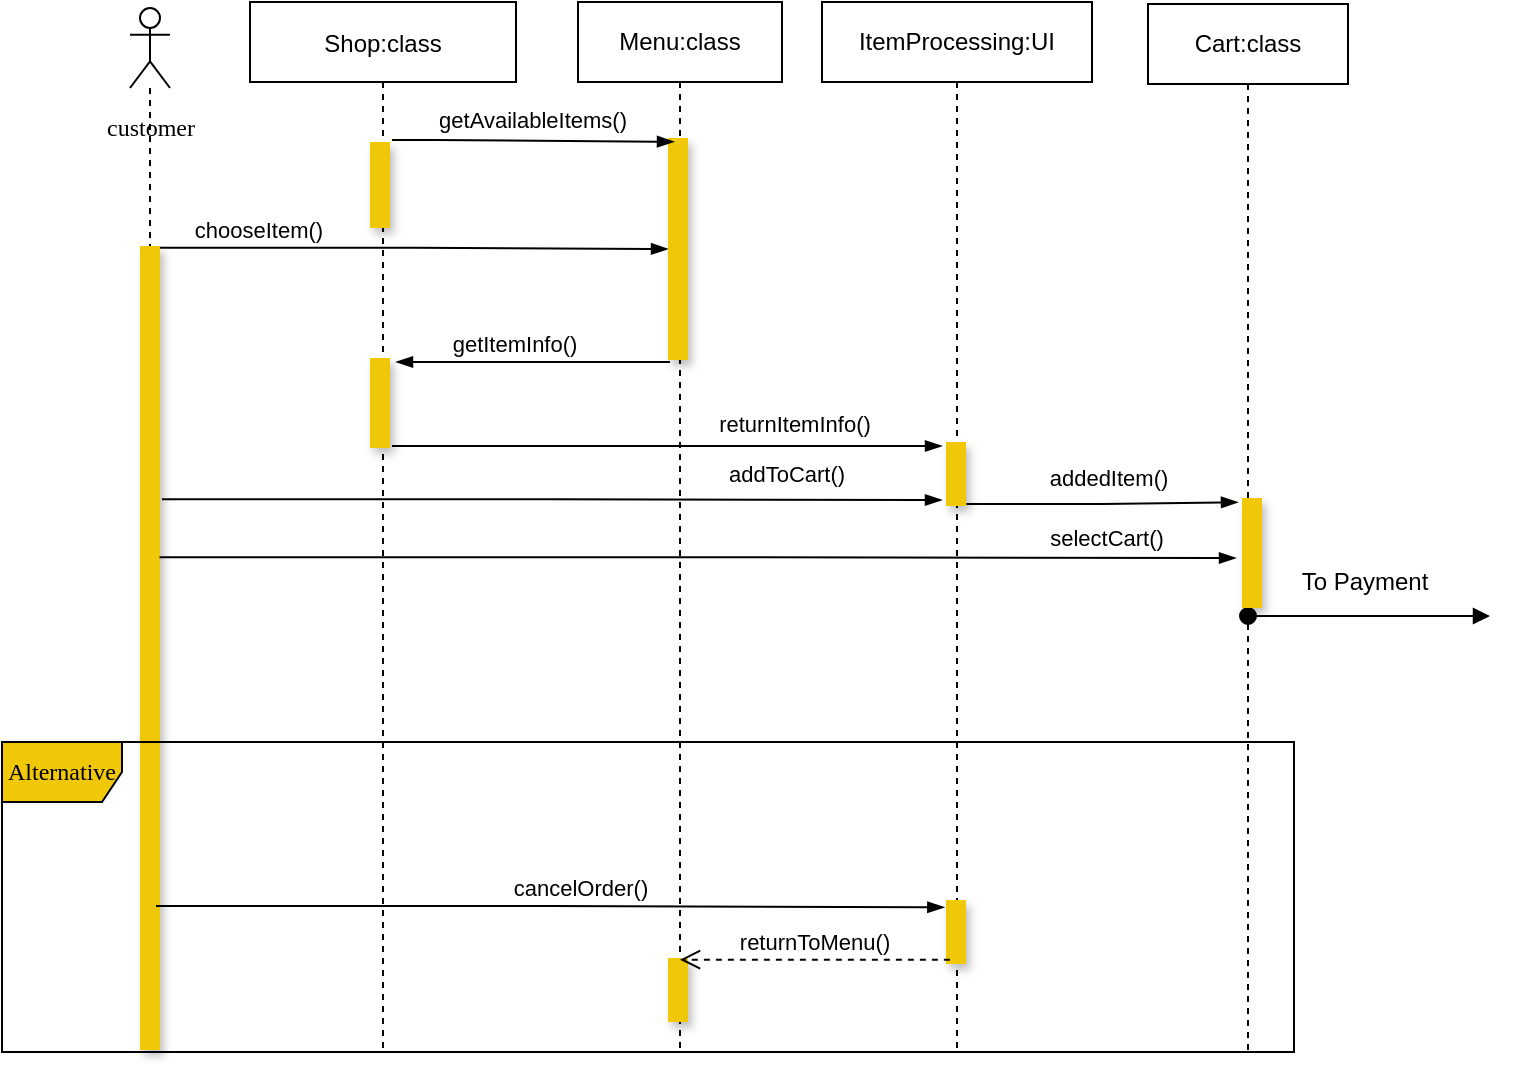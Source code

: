 <mxfile version="17.5.0" type="device"><diagram id="6Bu8WxYnEiMJdhijZe6J" name="Page-1"><mxGraphModel dx="2066" dy="1140" grid="0" gridSize="10" guides="1" tooltips="1" connect="1" arrows="1" fold="1" page="1" pageScale="1" pageWidth="850" pageHeight="1100" background="none" math="0" shadow="0"><root><mxCell id="0"/><mxCell id="1" parent="0"/><mxCell id="mOPHlz6vrCsD6jJ1ZghI-1" value="" style="shape=umlLifeline;participant=umlActor;perimeter=lifelinePerimeter;whiteSpace=wrap;html=1;container=1;collapsible=0;recursiveResize=0;verticalAlign=top;spacingTop=36;outlineConnect=0;strokeColor=default;shadow=0;fontFamily=Times New Roman;fillColor=none;" parent="1" vertex="1"><mxGeometry x="120" y="40" width="20" height="521" as="geometry"/></mxCell><mxCell id="mOPHlz6vrCsD6jJ1ZghI-4" value="" style="html=1;points=[];perimeter=orthogonalPerimeter;shadow=1;fontFamily=Times New Roman;strokeColor=none;fontColor=#F0C808;labelBorderColor=#F0C808;labelBackgroundColor=#F0C808;whiteSpace=wrap;fillColor=#F0C808;" parent="mOPHlz6vrCsD6jJ1ZghI-1" vertex="1"><mxGeometry x="5" y="119" width="10" height="402" as="geometry"/></mxCell><mxCell id="mOPHlz6vrCsD6jJ1ZghI-2" value="customer" style="text;html=1;align=center;verticalAlign=middle;resizable=0;points=[];autosize=1;strokeColor=none;fillColor=none;fontFamily=Times New Roman;" parent="1" vertex="1"><mxGeometry x="103" y="91" width="54" height="18" as="geometry"/></mxCell><mxCell id="mOPHlz6vrCsD6jJ1ZghI-7" value="" style="edgeStyle=elbowEdgeStyle;fontSize=12;html=1;endArrow=blockThin;endFill=1;rounded=0;fontFamily=Times New Roman;fontColor=#F0C808;exitX=0.6;exitY=-0.003;exitDx=0;exitDy=0;exitPerimeter=0;" parent="1" target="mOPHlz6vrCsD6jJ1ZghI-5" edge="1"><mxGeometry width="160" relative="1" as="geometry"><mxPoint x="135" y="159.91" as="sourcePoint"/><mxPoint x="240" y="159" as="targetPoint"/><Array as="points"/></mxGeometry></mxCell><mxCell id="mOPHlz6vrCsD6jJ1ZghI-8" value="chooseItem()" style="edgeLabel;html=1;align=center;verticalAlign=middle;resizable=0;points=[];fontFamily=Helvetica;fontColor=#000000;labelBackgroundColor=none;" parent="mOPHlz6vrCsD6jJ1ZghI-7" vertex="1" connectable="0"><mxGeometry x="0.207" y="-1" relative="1" as="geometry"><mxPoint x="-104" y="-11" as="offset"/></mxGeometry></mxCell><mxCell id="mOPHlz6vrCsD6jJ1ZghI-12" value="" style="edgeStyle=elbowEdgeStyle;fontSize=12;html=1;endArrow=blockThin;endFill=1;rounded=0;fontFamily=Times New Roman;fontColor=#F0C808;" parent="1" edge="1"><mxGeometry width="160" relative="1" as="geometry"><mxPoint x="251" y="259" as="sourcePoint"/><mxPoint x="526" y="259" as="targetPoint"/><Array as="points"/></mxGeometry></mxCell><mxCell id="mOPHlz6vrCsD6jJ1ZghI-13" value="returnItemInfo()" style="edgeLabel;html=1;align=center;verticalAlign=middle;resizable=0;points=[];fontFamily=Helvetica;fontColor=#000000;labelBackgroundColor=none;" parent="mOPHlz6vrCsD6jJ1ZghI-12" vertex="1" connectable="0"><mxGeometry x="0.207" y="-1" relative="1" as="geometry"><mxPoint x="35" y="-12" as="offset"/></mxGeometry></mxCell><mxCell id="mOPHlz6vrCsD6jJ1ZghI-16" value="" style="edgeStyle=elbowEdgeStyle;fontSize=12;html=1;endArrow=blockThin;endFill=1;rounded=0;fontFamily=Times New Roman;fontColor=#F0C808;exitX=0.976;exitY=0.387;exitDx=0;exitDy=0;exitPerimeter=0;" parent="1" source="mOPHlz6vrCsD6jJ1ZghI-4" edge="1"><mxGeometry width="160" relative="1" as="geometry"><mxPoint x="392" y="320" as="sourcePoint"/><mxPoint x="673" y="315" as="targetPoint"/><Array as="points"/></mxGeometry></mxCell><mxCell id="mOPHlz6vrCsD6jJ1ZghI-17" value="selectCart()" style="edgeLabel;html=1;align=center;verticalAlign=middle;resizable=0;points=[];fontFamily=Helvetica;fontColor=#000000;labelBackgroundColor=none;" parent="mOPHlz6vrCsD6jJ1ZghI-16" vertex="1" connectable="0"><mxGeometry x="0.207" y="-1" relative="1" as="geometry"><mxPoint x="148" y="-11" as="offset"/></mxGeometry></mxCell><mxCell id="mOPHlz6vrCsD6jJ1ZghI-18" value="" style="edgeStyle=elbowEdgeStyle;fontSize=12;html=1;endArrow=blockThin;endFill=1;rounded=0;fontFamily=Times New Roman;fontColor=none;exitX=1.1;exitY=0.315;exitDx=0;exitDy=0;exitPerimeter=0;" parent="1" source="mOPHlz6vrCsD6jJ1ZghI-4" edge="1"><mxGeometry width="160" relative="1" as="geometry"><mxPoint x="136" y="279" as="sourcePoint"/><mxPoint x="526" y="286" as="targetPoint"/></mxGeometry></mxCell><mxCell id="tLajTp4Nzjc_ThO9M1V5-6" value="addToCart()" style="edgeLabel;html=1;align=center;verticalAlign=middle;resizable=0;points=[];fontFamily=Helvetica;labelBackgroundColor=none;" parent="mOPHlz6vrCsD6jJ1ZghI-18" vertex="1" connectable="0"><mxGeometry x="0.787" relative="1" as="geometry"><mxPoint x="-37" y="-13" as="offset"/></mxGeometry></mxCell><mxCell id="mOPHlz6vrCsD6jJ1ZghI-37" value="" style="edgeStyle=elbowEdgeStyle;fontSize=12;html=1;endArrow=blockThin;endFill=1;rounded=0;fontFamily=Times New Roman;fontColor=#F0C808;entryX=-0.083;entryY=0.114;entryDx=0;entryDy=0;entryPerimeter=0;labelBorderColor=none;shadow=0;sketch=0;" parent="1" target="mOPHlz6vrCsD6jJ1ZghI-22" edge="1"><mxGeometry width="160" relative="1" as="geometry"><mxPoint x="133" y="489" as="sourcePoint"/><mxPoint x="365" y="480" as="targetPoint"/><Array as="points"/></mxGeometry></mxCell><mxCell id="mOPHlz6vrCsD6jJ1ZghI-38" value="cancelOrder()" style="edgeLabel;html=1;align=center;verticalAlign=middle;resizable=0;points=[];fontFamily=Helvetica;fontColor=#000000;" parent="mOPHlz6vrCsD6jJ1ZghI-37" vertex="1" connectable="0"><mxGeometry x="0.207" y="-1" relative="1" as="geometry"><mxPoint x="-26" y="-11" as="offset"/></mxGeometry></mxCell><mxCell id="mOPHlz6vrCsD6jJ1ZghI-41" value="Menu:class" style="shape=umlLifeline;perimeter=lifelinePerimeter;whiteSpace=wrap;html=1;container=1;collapsible=0;recursiveResize=0;outlineConnect=0;rounded=0;shadow=0;glass=0;labelBackgroundColor=none;labelBorderColor=none;sketch=0;fontFamily=Helvetica;fontColor=default;strokeColor=default;fillColor=none;gradientColor=none;" parent="1" vertex="1"><mxGeometry x="344" y="37" width="102" height="526" as="geometry"/></mxCell><mxCell id="mOPHlz6vrCsD6jJ1ZghI-5" value="" style="html=1;points=[];perimeter=orthogonalPerimeter;shadow=1;labelBackgroundColor=#F0C808;labelBorderColor=#F0C808;fontFamily=Times New Roman;fontColor=#F0C808;strokeColor=none;fillColor=#F0C808;" parent="mOPHlz6vrCsD6jJ1ZghI-41" vertex="1"><mxGeometry x="45" y="68" width="10" height="111" as="geometry"/></mxCell><mxCell id="tLajTp4Nzjc_ThO9M1V5-11" value="" style="html=1;points=[];perimeter=orthogonalPerimeter;shadow=1;labelBackgroundColor=#F0C808;labelBorderColor=#F0C808;fontFamily=Times New Roman;fontColor=#F0C808;strokeColor=none;fillColor=#F0C808;" parent="mOPHlz6vrCsD6jJ1ZghI-41" vertex="1"><mxGeometry x="45" y="478" width="10" height="32" as="geometry"/></mxCell><mxCell id="mOPHlz6vrCsD6jJ1ZghI-42" value="ItemProcessing:UI" style="shape=umlLifeline;perimeter=lifelinePerimeter;whiteSpace=wrap;html=1;container=1;collapsible=0;recursiveResize=0;outlineConnect=0;rounded=0;shadow=0;glass=0;labelBackgroundColor=none;labelBorderColor=none;sketch=0;fontFamily=Helvetica;fontColor=default;strokeColor=default;fillColor=none;gradientColor=none;" parent="1" vertex="1"><mxGeometry x="466" y="37" width="135" height="525" as="geometry"/></mxCell><mxCell id="mOPHlz6vrCsD6jJ1ZghI-11" value="" style="html=1;points=[];perimeter=orthogonalPerimeter;shadow=1;labelBackgroundColor=#F0C808;labelBorderColor=#F0C808;fontFamily=Times New Roman;fontColor=#F0C808;strokeColor=none;fillColor=#F0C808;" parent="mOPHlz6vrCsD6jJ1ZghI-42" vertex="1"><mxGeometry x="62" y="220" width="10" height="32" as="geometry"/></mxCell><mxCell id="mOPHlz6vrCsD6jJ1ZghI-22" value="" style="html=1;points=[];perimeter=orthogonalPerimeter;shadow=1;labelBackgroundColor=#F0C808;labelBorderColor=#F0C808;fontFamily=Times New Roman;fontColor=#F0C808;strokeColor=none;fillColor=#F0C808;" parent="mOPHlz6vrCsD6jJ1ZghI-42" vertex="1"><mxGeometry x="62" y="449" width="10" height="32" as="geometry"/></mxCell><mxCell id="tLajTp4Nzjc_ThO9M1V5-19" value="Alternative" style="shape=umlFrame;whiteSpace=wrap;html=1;fontFamily=Times New Roman;fillColor=#F0C808;" parent="mOPHlz6vrCsD6jJ1ZghI-42" vertex="1"><mxGeometry x="-410" y="370" width="646" height="155" as="geometry"/></mxCell><mxCell id="mOPHlz6vrCsD6jJ1ZghI-46" value="Shop:class" style="shape=umlLifeline;perimeter=lifelinePerimeter;container=1;collapsible=0;recursiveResize=0;outlineConnect=0;rounded=0;shadow=0;glass=0;labelBackgroundColor=none;labelBorderColor=none;sketch=0;fontFamily=Helvetica;fontColor=default;strokeColor=default;fillColor=none;gradientColor=none;" parent="1" vertex="1"><mxGeometry x="180" y="37" width="133" height="525" as="geometry"/></mxCell><mxCell id="mOPHlz6vrCsD6jJ1ZghI-51" value="" style="html=1;points=[];perimeter=orthogonalPerimeter;shadow=1;labelBackgroundColor=#F0C808;labelBorderColor=#F0C808;fontFamily=Times New Roman;fontColor=#F0C808;strokeColor=none;fillColor=#F0C808;" parent="mOPHlz6vrCsD6jJ1ZghI-46" vertex="1"><mxGeometry x="60" y="178" width="10" height="45" as="geometry"/></mxCell><mxCell id="mOPHlz6vrCsD6jJ1ZghI-58" value="" style="html=1;points=[];perimeter=orthogonalPerimeter;shadow=1;labelBackgroundColor=#F0C808;labelBorderColor=#F0C808;fontFamily=Times New Roman;fontColor=#F0C808;strokeColor=none;fillColor=#F0C808;" parent="mOPHlz6vrCsD6jJ1ZghI-46" vertex="1"><mxGeometry x="60" y="70" width="10" height="43" as="geometry"/></mxCell><mxCell id="mOPHlz6vrCsD6jJ1ZghI-52" value="" style="edgeStyle=elbowEdgeStyle;fontSize=12;html=1;endArrow=blockThin;endFill=1;rounded=0;fontFamily=Times New Roman;fontColor=#F0C808;" parent="1" edge="1"><mxGeometry width="160" relative="1" as="geometry"><mxPoint x="390" y="217" as="sourcePoint"/><mxPoint x="253" y="217" as="targetPoint"/><Array as="points"><mxPoint x="327" y="205"/></Array></mxGeometry></mxCell><mxCell id="mOPHlz6vrCsD6jJ1ZghI-53" value="getItemInfo()" style="edgeLabel;html=1;align=center;verticalAlign=middle;resizable=0;points=[];fontFamily=Helvetica;fontColor=#000000;labelBackgroundColor=none;" parent="mOPHlz6vrCsD6jJ1ZghI-52" vertex="1" connectable="0"><mxGeometry x="0.207" y="-1" relative="1" as="geometry"><mxPoint x="4" y="-8" as="offset"/></mxGeometry></mxCell><mxCell id="mOPHlz6vrCsD6jJ1ZghI-50" value="" style="html=1;verticalAlign=bottom;startArrow=oval;startFill=1;endArrow=block;startSize=8;rounded=0;shadow=0;labelBorderColor=none;sketch=0;fontFamily=Times New Roman;fontColor=default;" parent="1" source="tLajTp4Nzjc_ThO9M1V5-1" edge="1"><mxGeometry width="60" relative="1" as="geometry"><mxPoint x="684" y="341" as="sourcePoint"/><mxPoint x="800" y="344" as="targetPoint"/></mxGeometry></mxCell><mxCell id="mOPHlz6vrCsD6jJ1ZghI-59" value="" style="edgeStyle=elbowEdgeStyle;fontSize=12;html=1;endArrow=blockThin;endFill=1;rounded=0;fontFamily=Times New Roman;fontColor=#F0C808;entryX=0.3;entryY=0.017;entryDx=0;entryDy=0;entryPerimeter=0;" parent="1" target="mOPHlz6vrCsD6jJ1ZghI-5" edge="1"><mxGeometry width="160" relative="1" as="geometry"><mxPoint x="251" y="106" as="sourcePoint"/><mxPoint x="392" y="106" as="targetPoint"/><Array as="points"><mxPoint x="272" y="130"/></Array></mxGeometry></mxCell><mxCell id="mOPHlz6vrCsD6jJ1ZghI-60" value="getAvailableItems()" style="edgeLabel;html=1;align=center;verticalAlign=middle;resizable=0;points=[];fontFamily=Helvetica;fontColor=#000000;labelBackgroundColor=none;" parent="mOPHlz6vrCsD6jJ1ZghI-59" vertex="1" connectable="0"><mxGeometry x="0.207" y="-1" relative="1" as="geometry"><mxPoint x="-15" y="-12" as="offset"/></mxGeometry></mxCell><mxCell id="tLajTp4Nzjc_ThO9M1V5-1" value="Cart:class" style="shape=umlLifeline;perimeter=lifelinePerimeter;whiteSpace=wrap;html=1;container=1;collapsible=0;recursiveResize=0;outlineConnect=0;fontFamily=Helvetica;" parent="1" vertex="1"><mxGeometry x="629" y="38" width="100" height="524" as="geometry"/></mxCell><mxCell id="mOPHlz6vrCsD6jJ1ZghI-19" value="" style="html=1;points=[];perimeter=orthogonalPerimeter;shadow=1;labelBackgroundColor=#F0C808;labelBorderColor=#F0C808;fontFamily=Times New Roman;fontColor=#F0C808;strokeColor=none;fillColor=#F0C808;gradientColor=none;" parent="tLajTp4Nzjc_ThO9M1V5-1" vertex="1"><mxGeometry x="47" y="247" width="10" height="55" as="geometry"/></mxCell><mxCell id="tLajTp4Nzjc_ThO9M1V5-2" value="" style="edgeStyle=elbowEdgeStyle;fontSize=12;html=1;endArrow=blockThin;endFill=1;rounded=0;fontFamily=Times New Roman;fontColor=#F0C808;exitX=1.021;exitY=0.97;exitDx=0;exitDy=0;exitPerimeter=0;entryX=-0.2;entryY=0.038;entryDx=0;entryDy=0;entryPerimeter=0;" parent="1" source="mOPHlz6vrCsD6jJ1ZghI-11" target="mOPHlz6vrCsD6jJ1ZghI-19" edge="1"><mxGeometry width="160" relative="1" as="geometry"><mxPoint x="583" y="203" as="sourcePoint"/><mxPoint x="837" y="203.59" as="targetPoint"/><Array as="points"/></mxGeometry></mxCell><mxCell id="tLajTp4Nzjc_ThO9M1V5-3" value="addedItem()" style="edgeLabel;html=1;align=center;verticalAlign=middle;resizable=0;points=[];fontFamily=Helvetica;fontColor=#000000;labelBackgroundColor=none;" parent="tLajTp4Nzjc_ThO9M1V5-2" vertex="1" connectable="0"><mxGeometry x="0.207" y="-1" relative="1" as="geometry"><mxPoint x="-11" y="-13" as="offset"/></mxGeometry></mxCell><mxCell id="mOPHlz6vrCsD6jJ1ZghI-56" value="To Payment" style="text;html=1;align=center;verticalAlign=middle;resizable=0;points=[];autosize=1;strokeColor=none;fillColor=none;fontFamily=Helvetica;fontColor=default;" parent="1" vertex="1"><mxGeometry x="700" y="318" width="73" height="18" as="geometry"/></mxCell><mxCell id="tLajTp4Nzjc_ThO9M1V5-16" value="&lt;font face=&quot;Helvetica&quot;&gt;returnToMenu()&lt;/font&gt;" style="html=1;verticalAlign=bottom;endArrow=open;dashed=1;endSize=8;rounded=0;shadow=0;sketch=0;fontFamily=Times New Roman;exitX=0.193;exitY=0.933;exitDx=0;exitDy=0;exitPerimeter=0;" parent="1" source="mOPHlz6vrCsD6jJ1ZghI-22" target="mOPHlz6vrCsD6jJ1ZghI-41" edge="1"><mxGeometry relative="1" as="geometry"><mxPoint x="495" y="515" as="sourcePoint"/><mxPoint x="415" y="515" as="targetPoint"/></mxGeometry></mxCell></root></mxGraphModel></diagram></mxfile>